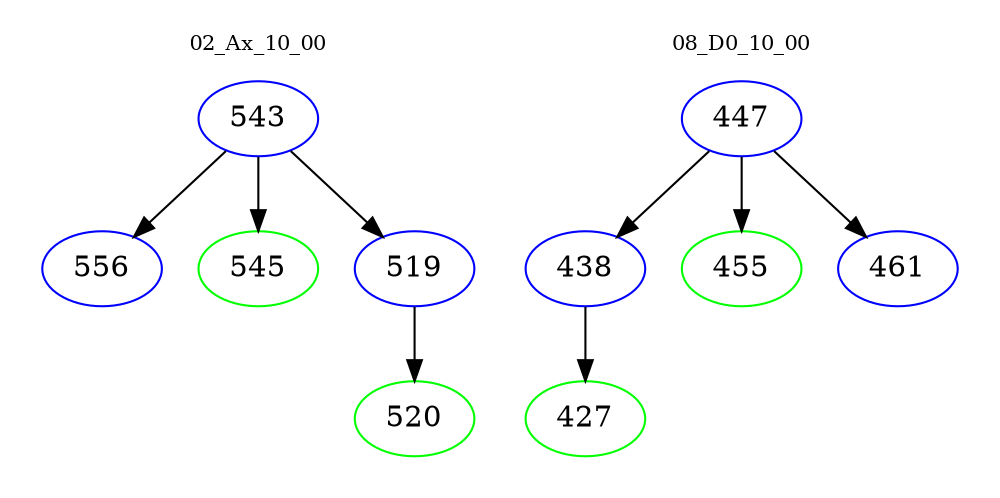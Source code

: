 digraph{
subgraph cluster_0 {
color = white
label = "02_Ax_10_00";
fontsize=10;
T0_543 [label="543", color="blue"]
T0_543 -> T0_556 [color="black"]
T0_556 [label="556", color="blue"]
T0_543 -> T0_545 [color="black"]
T0_545 [label="545", color="green"]
T0_543 -> T0_519 [color="black"]
T0_519 [label="519", color="blue"]
T0_519 -> T0_520 [color="black"]
T0_520 [label="520", color="green"]
}
subgraph cluster_1 {
color = white
label = "08_D0_10_00";
fontsize=10;
T1_447 [label="447", color="blue"]
T1_447 -> T1_438 [color="black"]
T1_438 [label="438", color="blue"]
T1_438 -> T1_427 [color="black"]
T1_427 [label="427", color="green"]
T1_447 -> T1_455 [color="black"]
T1_455 [label="455", color="green"]
T1_447 -> T1_461 [color="black"]
T1_461 [label="461", color="blue"]
}
}
